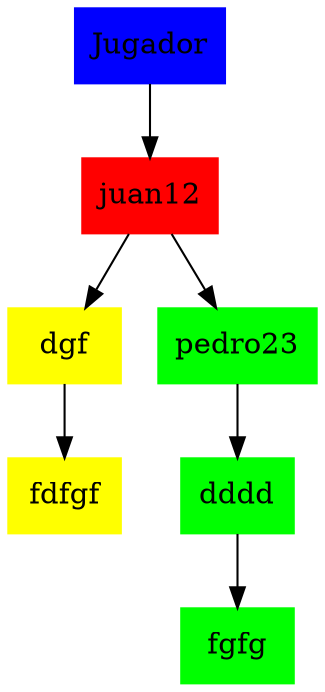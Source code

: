 digraph G {  Jugador[shape=box,color=blue, style=filled]Jugador -> juan12;juan12[shape=box,color=red, style=filled]juan12 -> dgf;dgf[shape=box,color=yellow, style=filled]dgf->fdfgf;fdfgf[shape=box,color=yellow, style=filled]juan12 -> pedro23;pedro23[shape=box,color=green, style=filled]pedro23 -> dddd;dddd[shape=box,color=green, style=filled]dddd -> fgfg;fgfg[shape=box,color=green, style=filled]}